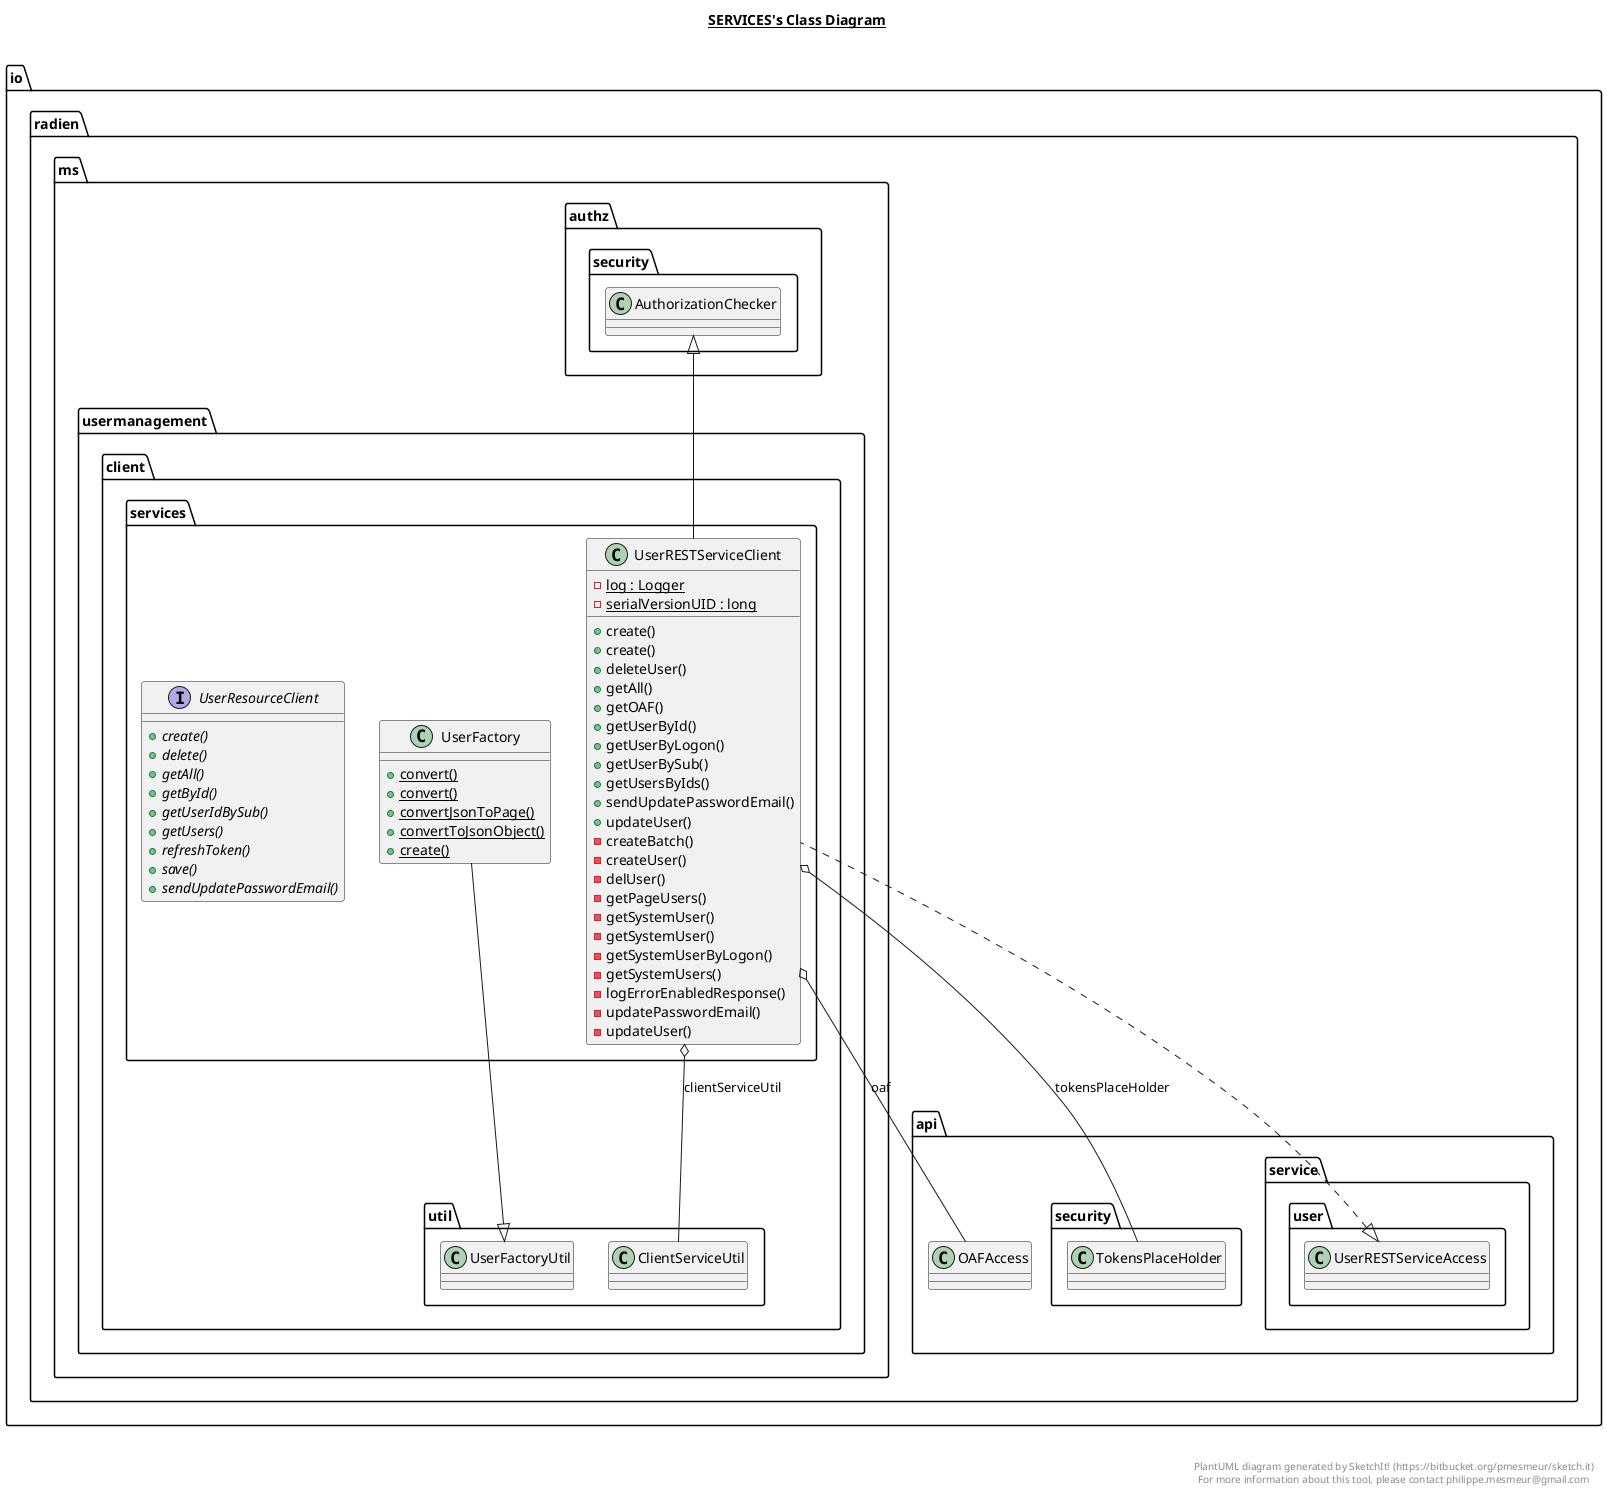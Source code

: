 @startuml

title __SERVICES's Class Diagram__\n

  namespace io.radien.ms.usermanagement.client {
    namespace services {
      class io.radien.ms.usermanagement.client.services.UserFactory {
          {static} + convert()
          {static} + convert()
          {static} + convertJsonToPage()
          {static} + convertToJsonObject()
          {static} + create()
      }
    }
  }
  

  namespace io.radien.ms.usermanagement.client {
    namespace services {
      class io.radien.ms.usermanagement.client.services.UserRESTServiceClient {
          {static} - log : Logger
          {static} - serialVersionUID : long
          + create()
          + create()
          + deleteUser()
          + getAll()
          + getOAF()
          + getUserById()
          + getUserByLogon()
          + getUserBySub()
          + getUsersByIds()
          + sendUpdatePasswordEmail()
          + updateUser()
          - createBatch()
          - createUser()
          - delUser()
          - getPageUsers()
          - getSystemUser()
          - getSystemUser()
          - getSystemUserByLogon()
          - getSystemUsers()
          - logErrorEnabledResponse()
          - updatePasswordEmail()
          - updateUser()
      }
    }
  }
  

  namespace io.radien.ms.usermanagement.client {
    namespace services {
      interface io.radien.ms.usermanagement.client.services.UserResourceClient {
          {abstract} + create()
          {abstract} + delete()
          {abstract} + getAll()
          {abstract} + getById()
          {abstract} + getUserIdBySub()
          {abstract} + getUsers()
          {abstract} + refreshToken()
          {abstract} + save()
          {abstract} + sendUpdatePasswordEmail()
      }
    }
  }
  

  io.radien.ms.usermanagement.client.services.UserFactory -up-|> io.radien.ms.usermanagement.client.util.UserFactoryUtil
  io.radien.ms.usermanagement.client.services.UserRESTServiceClient .up.|> io.radien.api.service.user.UserRESTServiceAccess
  io.radien.ms.usermanagement.client.services.UserRESTServiceClient -up-|> io.radien.ms.authz.security.AuthorizationChecker
  io.radien.ms.usermanagement.client.services.UserRESTServiceClient o-- io.radien.ms.usermanagement.client.util.ClientServiceUtil : clientServiceUtil
  io.radien.ms.usermanagement.client.services.UserRESTServiceClient o-- io.radien.api.OAFAccess : oaf
  io.radien.ms.usermanagement.client.services.UserRESTServiceClient o-- io.radien.api.security.TokensPlaceHolder : tokensPlaceHolder


right footer


PlantUML diagram generated by SketchIt! (https://bitbucket.org/pmesmeur/sketch.it)
For more information about this tool, please contact philippe.mesmeur@gmail.com
endfooter

@enduml
